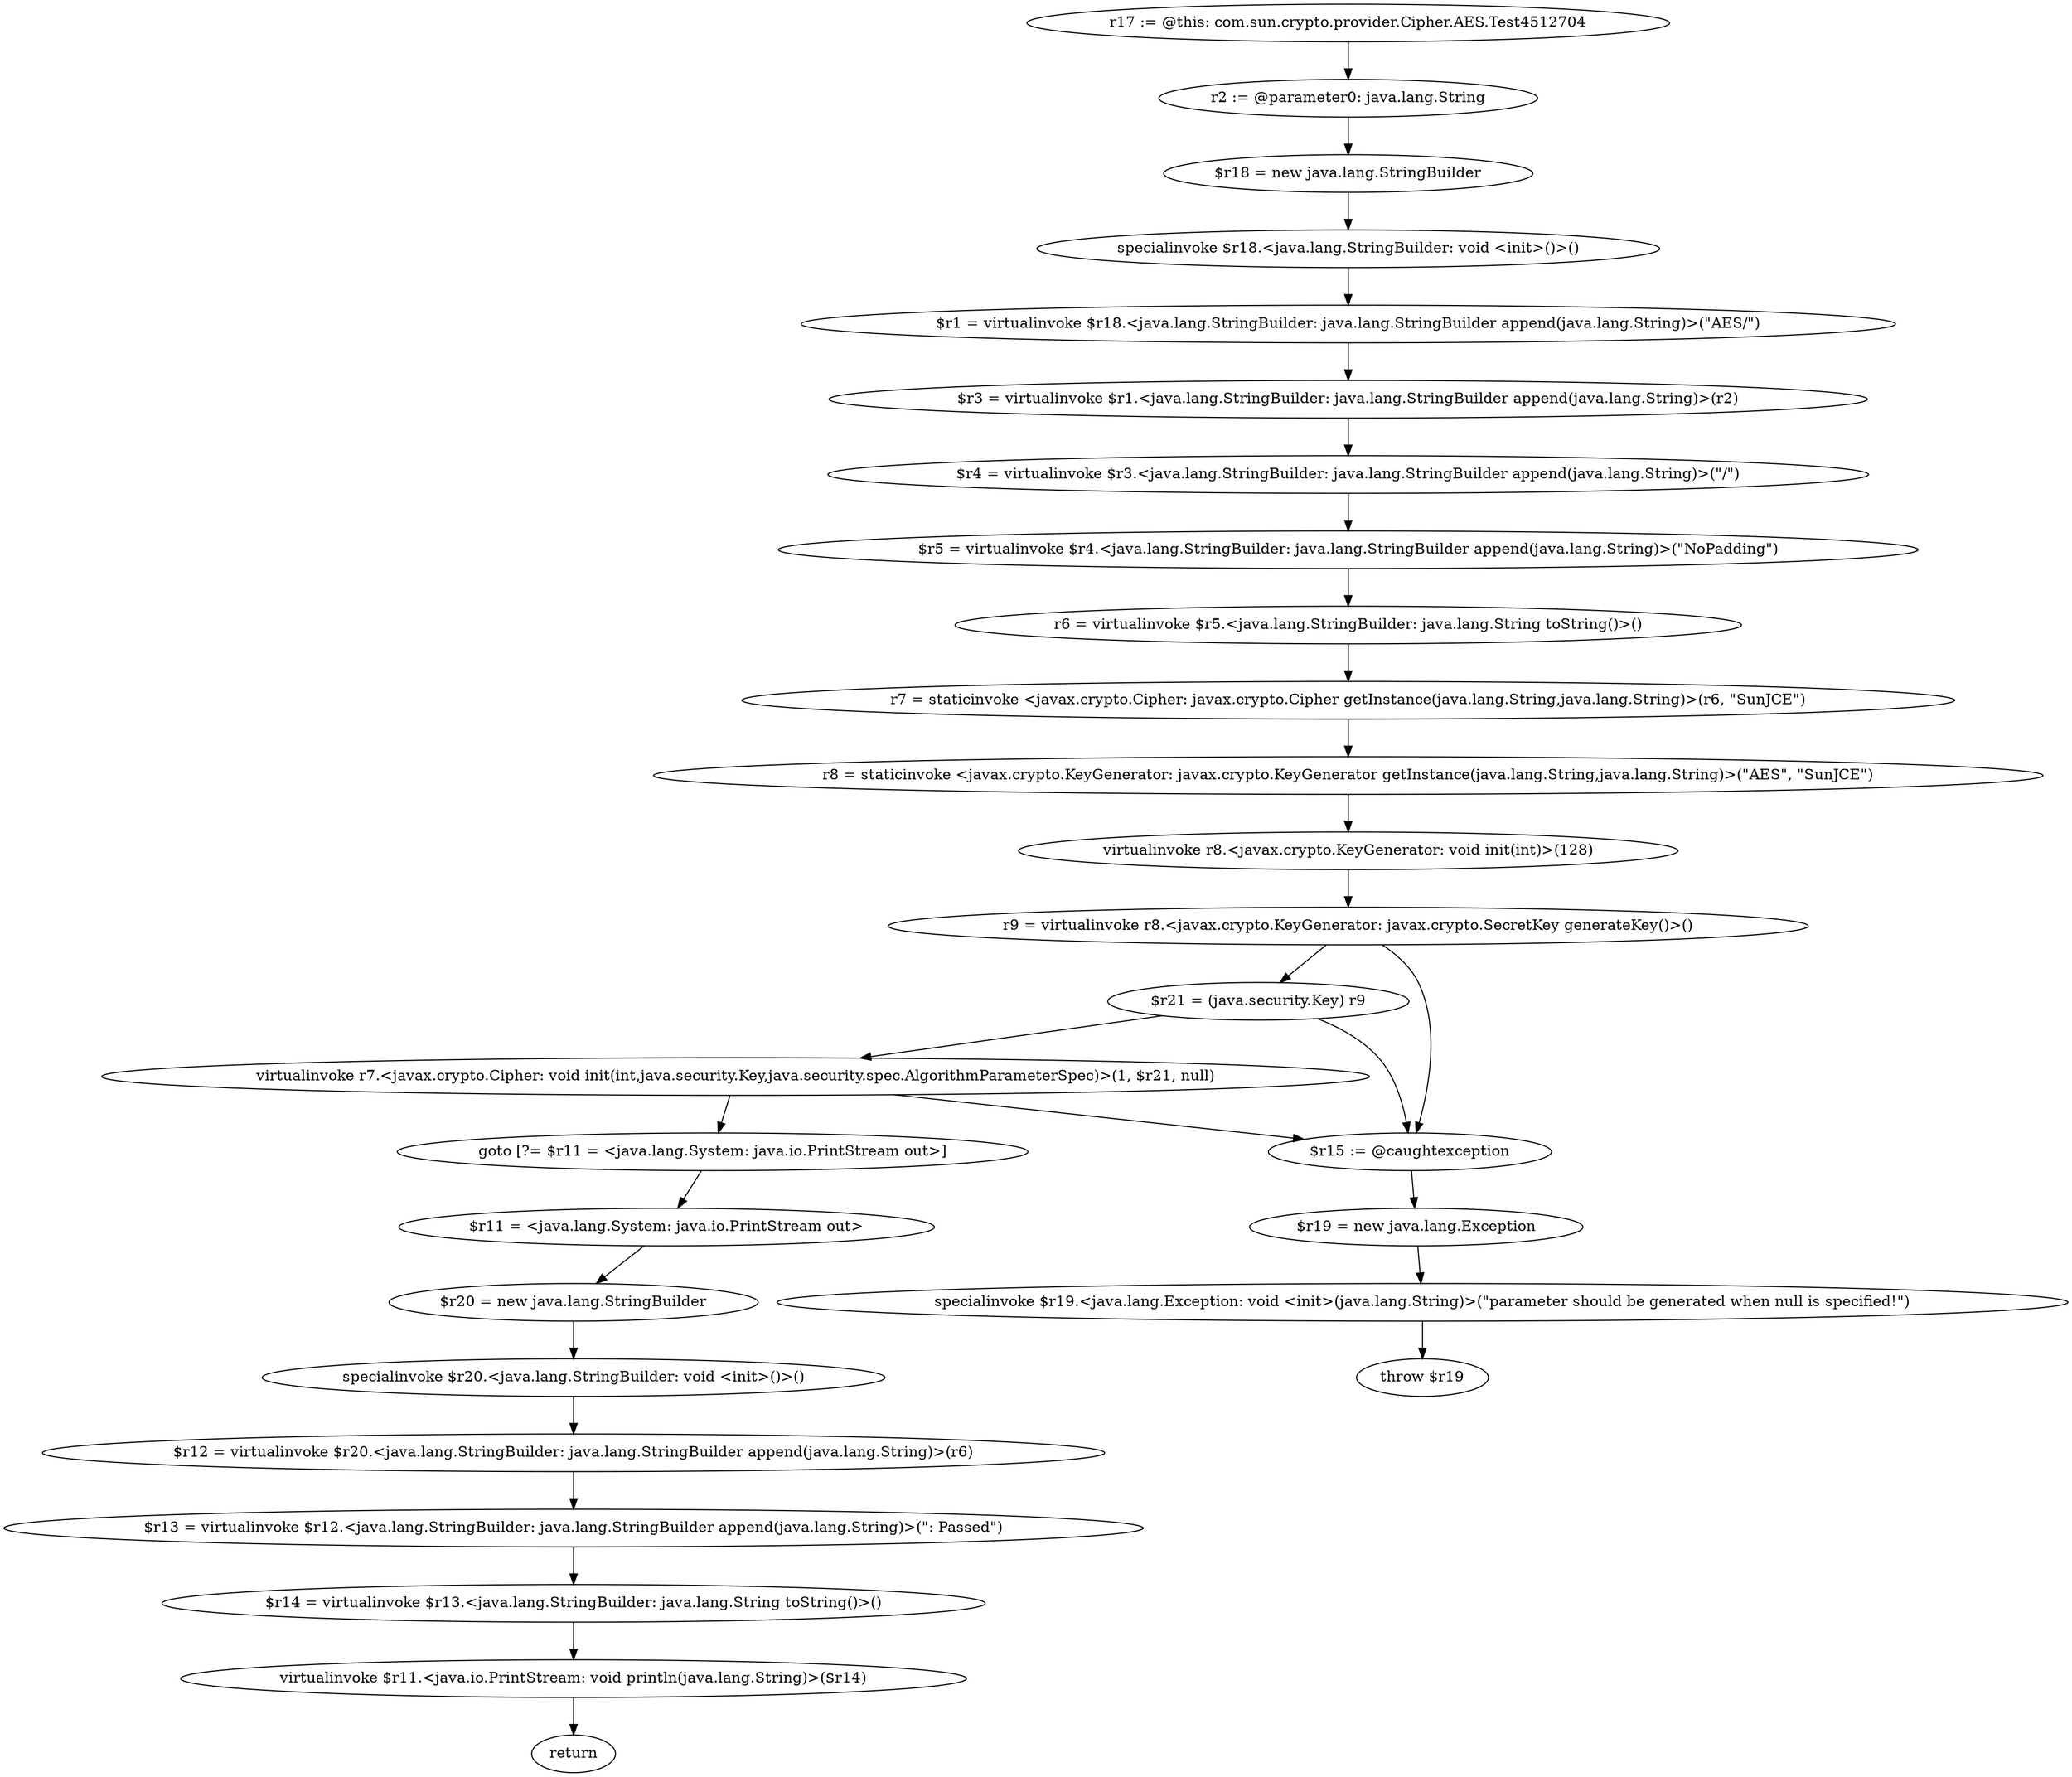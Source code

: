 digraph "unitGraph" {
    "r17 := @this: com.sun.crypto.provider.Cipher.AES.Test4512704"
    "r2 := @parameter0: java.lang.String"
    "$r18 = new java.lang.StringBuilder"
    "specialinvoke $r18.<java.lang.StringBuilder: void <init>()>()"
    "$r1 = virtualinvoke $r18.<java.lang.StringBuilder: java.lang.StringBuilder append(java.lang.String)>(\"AES/\")"
    "$r3 = virtualinvoke $r1.<java.lang.StringBuilder: java.lang.StringBuilder append(java.lang.String)>(r2)"
    "$r4 = virtualinvoke $r3.<java.lang.StringBuilder: java.lang.StringBuilder append(java.lang.String)>(\"/\")"
    "$r5 = virtualinvoke $r4.<java.lang.StringBuilder: java.lang.StringBuilder append(java.lang.String)>(\"NoPadding\")"
    "r6 = virtualinvoke $r5.<java.lang.StringBuilder: java.lang.String toString()>()"
    "r7 = staticinvoke <javax.crypto.Cipher: javax.crypto.Cipher getInstance(java.lang.String,java.lang.String)>(r6, \"SunJCE\")"
    "r8 = staticinvoke <javax.crypto.KeyGenerator: javax.crypto.KeyGenerator getInstance(java.lang.String,java.lang.String)>(\"AES\", \"SunJCE\")"
    "virtualinvoke r8.<javax.crypto.KeyGenerator: void init(int)>(128)"
    "r9 = virtualinvoke r8.<javax.crypto.KeyGenerator: javax.crypto.SecretKey generateKey()>()"
    "$r21 = (java.security.Key) r9"
    "virtualinvoke r7.<javax.crypto.Cipher: void init(int,java.security.Key,java.security.spec.AlgorithmParameterSpec)>(1, $r21, null)"
    "goto [?= $r11 = <java.lang.System: java.io.PrintStream out>]"
    "$r15 := @caughtexception"
    "$r19 = new java.lang.Exception"
    "specialinvoke $r19.<java.lang.Exception: void <init>(java.lang.String)>(\"parameter should be generated when null is specified!\")"
    "throw $r19"
    "$r11 = <java.lang.System: java.io.PrintStream out>"
    "$r20 = new java.lang.StringBuilder"
    "specialinvoke $r20.<java.lang.StringBuilder: void <init>()>()"
    "$r12 = virtualinvoke $r20.<java.lang.StringBuilder: java.lang.StringBuilder append(java.lang.String)>(r6)"
    "$r13 = virtualinvoke $r12.<java.lang.StringBuilder: java.lang.StringBuilder append(java.lang.String)>(\": Passed\")"
    "$r14 = virtualinvoke $r13.<java.lang.StringBuilder: java.lang.String toString()>()"
    "virtualinvoke $r11.<java.io.PrintStream: void println(java.lang.String)>($r14)"
    "return"
    "r17 := @this: com.sun.crypto.provider.Cipher.AES.Test4512704"->"r2 := @parameter0: java.lang.String";
    "r2 := @parameter0: java.lang.String"->"$r18 = new java.lang.StringBuilder";
    "$r18 = new java.lang.StringBuilder"->"specialinvoke $r18.<java.lang.StringBuilder: void <init>()>()";
    "specialinvoke $r18.<java.lang.StringBuilder: void <init>()>()"->"$r1 = virtualinvoke $r18.<java.lang.StringBuilder: java.lang.StringBuilder append(java.lang.String)>(\"AES/\")";
    "$r1 = virtualinvoke $r18.<java.lang.StringBuilder: java.lang.StringBuilder append(java.lang.String)>(\"AES/\")"->"$r3 = virtualinvoke $r1.<java.lang.StringBuilder: java.lang.StringBuilder append(java.lang.String)>(r2)";
    "$r3 = virtualinvoke $r1.<java.lang.StringBuilder: java.lang.StringBuilder append(java.lang.String)>(r2)"->"$r4 = virtualinvoke $r3.<java.lang.StringBuilder: java.lang.StringBuilder append(java.lang.String)>(\"/\")";
    "$r4 = virtualinvoke $r3.<java.lang.StringBuilder: java.lang.StringBuilder append(java.lang.String)>(\"/\")"->"$r5 = virtualinvoke $r4.<java.lang.StringBuilder: java.lang.StringBuilder append(java.lang.String)>(\"NoPadding\")";
    "$r5 = virtualinvoke $r4.<java.lang.StringBuilder: java.lang.StringBuilder append(java.lang.String)>(\"NoPadding\")"->"r6 = virtualinvoke $r5.<java.lang.StringBuilder: java.lang.String toString()>()";
    "r6 = virtualinvoke $r5.<java.lang.StringBuilder: java.lang.String toString()>()"->"r7 = staticinvoke <javax.crypto.Cipher: javax.crypto.Cipher getInstance(java.lang.String,java.lang.String)>(r6, \"SunJCE\")";
    "r7 = staticinvoke <javax.crypto.Cipher: javax.crypto.Cipher getInstance(java.lang.String,java.lang.String)>(r6, \"SunJCE\")"->"r8 = staticinvoke <javax.crypto.KeyGenerator: javax.crypto.KeyGenerator getInstance(java.lang.String,java.lang.String)>(\"AES\", \"SunJCE\")";
    "r8 = staticinvoke <javax.crypto.KeyGenerator: javax.crypto.KeyGenerator getInstance(java.lang.String,java.lang.String)>(\"AES\", \"SunJCE\")"->"virtualinvoke r8.<javax.crypto.KeyGenerator: void init(int)>(128)";
    "virtualinvoke r8.<javax.crypto.KeyGenerator: void init(int)>(128)"->"r9 = virtualinvoke r8.<javax.crypto.KeyGenerator: javax.crypto.SecretKey generateKey()>()";
    "r9 = virtualinvoke r8.<javax.crypto.KeyGenerator: javax.crypto.SecretKey generateKey()>()"->"$r21 = (java.security.Key) r9";
    "r9 = virtualinvoke r8.<javax.crypto.KeyGenerator: javax.crypto.SecretKey generateKey()>()"->"$r15 := @caughtexception";
    "$r21 = (java.security.Key) r9"->"virtualinvoke r7.<javax.crypto.Cipher: void init(int,java.security.Key,java.security.spec.AlgorithmParameterSpec)>(1, $r21, null)";
    "$r21 = (java.security.Key) r9"->"$r15 := @caughtexception";
    "virtualinvoke r7.<javax.crypto.Cipher: void init(int,java.security.Key,java.security.spec.AlgorithmParameterSpec)>(1, $r21, null)"->"goto [?= $r11 = <java.lang.System: java.io.PrintStream out>]";
    "virtualinvoke r7.<javax.crypto.Cipher: void init(int,java.security.Key,java.security.spec.AlgorithmParameterSpec)>(1, $r21, null)"->"$r15 := @caughtexception";
    "goto [?= $r11 = <java.lang.System: java.io.PrintStream out>]"->"$r11 = <java.lang.System: java.io.PrintStream out>";
    "$r15 := @caughtexception"->"$r19 = new java.lang.Exception";
    "$r19 = new java.lang.Exception"->"specialinvoke $r19.<java.lang.Exception: void <init>(java.lang.String)>(\"parameter should be generated when null is specified!\")";
    "specialinvoke $r19.<java.lang.Exception: void <init>(java.lang.String)>(\"parameter should be generated when null is specified!\")"->"throw $r19";
    "$r11 = <java.lang.System: java.io.PrintStream out>"->"$r20 = new java.lang.StringBuilder";
    "$r20 = new java.lang.StringBuilder"->"specialinvoke $r20.<java.lang.StringBuilder: void <init>()>()";
    "specialinvoke $r20.<java.lang.StringBuilder: void <init>()>()"->"$r12 = virtualinvoke $r20.<java.lang.StringBuilder: java.lang.StringBuilder append(java.lang.String)>(r6)";
    "$r12 = virtualinvoke $r20.<java.lang.StringBuilder: java.lang.StringBuilder append(java.lang.String)>(r6)"->"$r13 = virtualinvoke $r12.<java.lang.StringBuilder: java.lang.StringBuilder append(java.lang.String)>(\": Passed\")";
    "$r13 = virtualinvoke $r12.<java.lang.StringBuilder: java.lang.StringBuilder append(java.lang.String)>(\": Passed\")"->"$r14 = virtualinvoke $r13.<java.lang.StringBuilder: java.lang.String toString()>()";
    "$r14 = virtualinvoke $r13.<java.lang.StringBuilder: java.lang.String toString()>()"->"virtualinvoke $r11.<java.io.PrintStream: void println(java.lang.String)>($r14)";
    "virtualinvoke $r11.<java.io.PrintStream: void println(java.lang.String)>($r14)"->"return";
}
